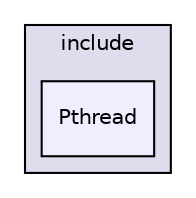 digraph "include/Pthread" {
  compound=true
  node [ fontsize="10", fontname="Helvetica"];
  edge [ labelfontsize="10", labelfontname="Helvetica"];
  subgraph clusterdir_d44c64559bbebec7f509842c48db8b23 {
    graph [ bgcolor="#ddddee", pencolor="black", label="include" fontname="Helvetica", fontsize="10", URL="dir_d44c64559bbebec7f509842c48db8b23.html"]
  dir_8039536502ada0c83cc997f952b3adca [shape=box, label="Pthread", style="filled", fillcolor="#eeeeff", pencolor="black", URL="dir_8039536502ada0c83cc997f952b3adca.html"];
  }
}
